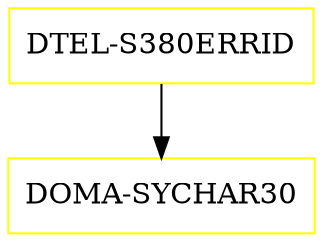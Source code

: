 digraph G {
  "DTEL-S380ERRID" [shape=box,color=yellow];
  "DOMA-SYCHAR30" [shape=box,color=yellow,URL="./DOMA_SYCHAR30.html"];
  "DTEL-S380ERRID" -> "DOMA-SYCHAR30";
}
